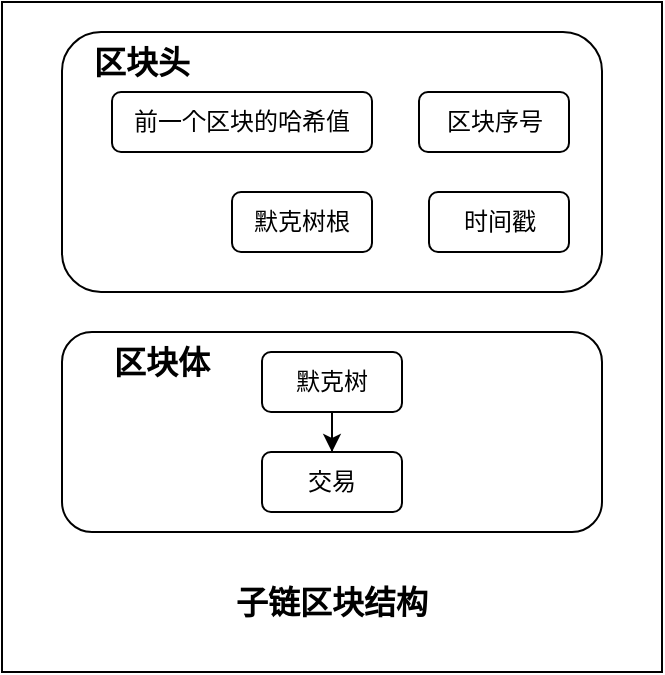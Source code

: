 <mxfile version="21.3.5" type="github">
  <diagram id="3rsK4sRMyDqufHuRaAZe" name="Page-1">
    <mxGraphModel dx="1434" dy="764" grid="1" gridSize="10" guides="1" tooltips="1" connect="1" arrows="1" fold="1" page="1" pageScale="1" pageWidth="827" pageHeight="1169" math="0" shadow="0">
      <root>
        <mxCell id="0" />
        <mxCell id="1" parent="0" />
        <mxCell id="Eku0pKUzbgy1wHCtAKzw-3" value="" style="rounded=0;whiteSpace=wrap;html=1;strokeColor=default;fontFamily=Helvetica;fontSize=12;fontColor=default;fillColor=none;" parent="1" vertex="1">
          <mxGeometry x="160" y="315" width="330" height="335" as="geometry" />
        </mxCell>
        <mxCell id="U90KXrBJ-N6k7Ng19d0M-49" value="" style="rounded=1;whiteSpace=wrap;html=1;fillColor=none;" parent="1" vertex="1">
          <mxGeometry x="190" y="480" width="270" height="100" as="geometry" />
        </mxCell>
        <mxCell id="U90KXrBJ-N6k7Ng19d0M-1" value="" style="rounded=1;whiteSpace=wrap;html=1;fillColor=none;" parent="1" vertex="1">
          <mxGeometry x="190" y="330" width="270" height="130" as="geometry" />
        </mxCell>
        <mxCell id="U90KXrBJ-N6k7Ng19d0M-2" value="前一个区块的哈希值" style="rounded=1;whiteSpace=wrap;html=1;fillColor=default;" parent="1" vertex="1">
          <mxGeometry x="215" y="360" width="130" height="30" as="geometry" />
        </mxCell>
        <mxCell id="U90KXrBJ-N6k7Ng19d0M-4" value="默克树根" style="rounded=1;whiteSpace=wrap;html=1;fillColor=default;" parent="1" vertex="1">
          <mxGeometry x="275" y="410" width="70" height="30" as="geometry" />
        </mxCell>
        <mxCell id="U90KXrBJ-N6k7Ng19d0M-5" value="时间戳" style="rounded=1;whiteSpace=wrap;html=1;fillColor=default;" parent="1" vertex="1">
          <mxGeometry x="373.5" y="410" width="70" height="30" as="geometry" />
        </mxCell>
        <mxCell id="U90KXrBJ-N6k7Ng19d0M-50" value="&lt;span style=&quot;font-size: 16px;&quot;&gt;&lt;b&gt;区块体&lt;/b&gt;&lt;/span&gt;" style="text;html=1;strokeColor=none;fillColor=none;align=center;verticalAlign=middle;whiteSpace=wrap;rounded=0;" parent="1" vertex="1">
          <mxGeometry x="180" y="480" width="120" height="30" as="geometry" />
        </mxCell>
        <mxCell id="U90KXrBJ-N6k7Ng19d0M-51" value="&lt;span style=&quot;font-size: 16px;&quot;&gt;&lt;b&gt;区块头&lt;/b&gt;&lt;/span&gt;" style="text;html=1;strokeColor=none;fillColor=none;align=center;verticalAlign=middle;whiteSpace=wrap;rounded=0;" parent="1" vertex="1">
          <mxGeometry x="170" y="330" width="120" height="30" as="geometry" />
        </mxCell>
        <mxCell id="U90KXrBJ-N6k7Ng19d0M-115" value="区块序号" style="rounded=1;whiteSpace=wrap;html=1;fillColor=default;" parent="1" vertex="1">
          <mxGeometry x="368.5" y="360" width="75" height="30" as="geometry" />
        </mxCell>
        <mxCell id="Eku0pKUzbgy1wHCtAKzw-7" value="" style="edgeStyle=orthogonalEdgeStyle;rounded=0;orthogonalLoop=1;jettySize=auto;html=1;fontFamily=Helvetica;fontSize=12;fontColor=default;" parent="1" source="Eku0pKUzbgy1wHCtAKzw-1" target="Eku0pKUzbgy1wHCtAKzw-5" edge="1">
          <mxGeometry relative="1" as="geometry" />
        </mxCell>
        <mxCell id="Eku0pKUzbgy1wHCtAKzw-1" value="默克树" style="rounded=1;whiteSpace=wrap;html=1;fillColor=default;" parent="1" vertex="1">
          <mxGeometry x="290" y="490" width="70" height="30" as="geometry" />
        </mxCell>
        <mxCell id="Eku0pKUzbgy1wHCtAKzw-2" value="&lt;span style=&quot;font-size: 16px;&quot;&gt;&lt;b&gt;子链区块结构&lt;/b&gt;&lt;/span&gt;" style="text;html=1;strokeColor=none;fillColor=none;align=center;verticalAlign=middle;whiteSpace=wrap;rounded=0;" parent="1" vertex="1">
          <mxGeometry x="265" y="600" width="120" height="30" as="geometry" />
        </mxCell>
        <mxCell id="Eku0pKUzbgy1wHCtAKzw-5" value="交易" style="rounded=1;whiteSpace=wrap;html=1;fillColor=default;" parent="1" vertex="1">
          <mxGeometry x="290" y="540" width="70" height="30" as="geometry" />
        </mxCell>
      </root>
    </mxGraphModel>
  </diagram>
</mxfile>
